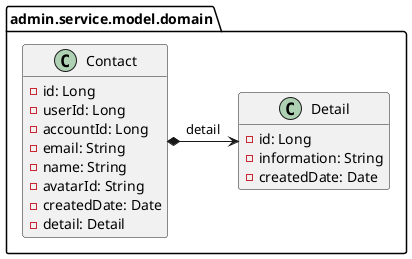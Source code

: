 @startuml
set namespaceSeparator none

hide method

namespace admin.service.model.domain {

    class Detail {
        - id: Long
        - information: String
        - createdDate: Date
    }

   class Contact {
        - id: Long
        - userId: Long
        - accountId: Long
        - email: String
        - name: String
        - avatarId: String
        - createdDate: Date
        - detail: Detail
    }

     Contact *-right-> Detail : detail
}
@enduml